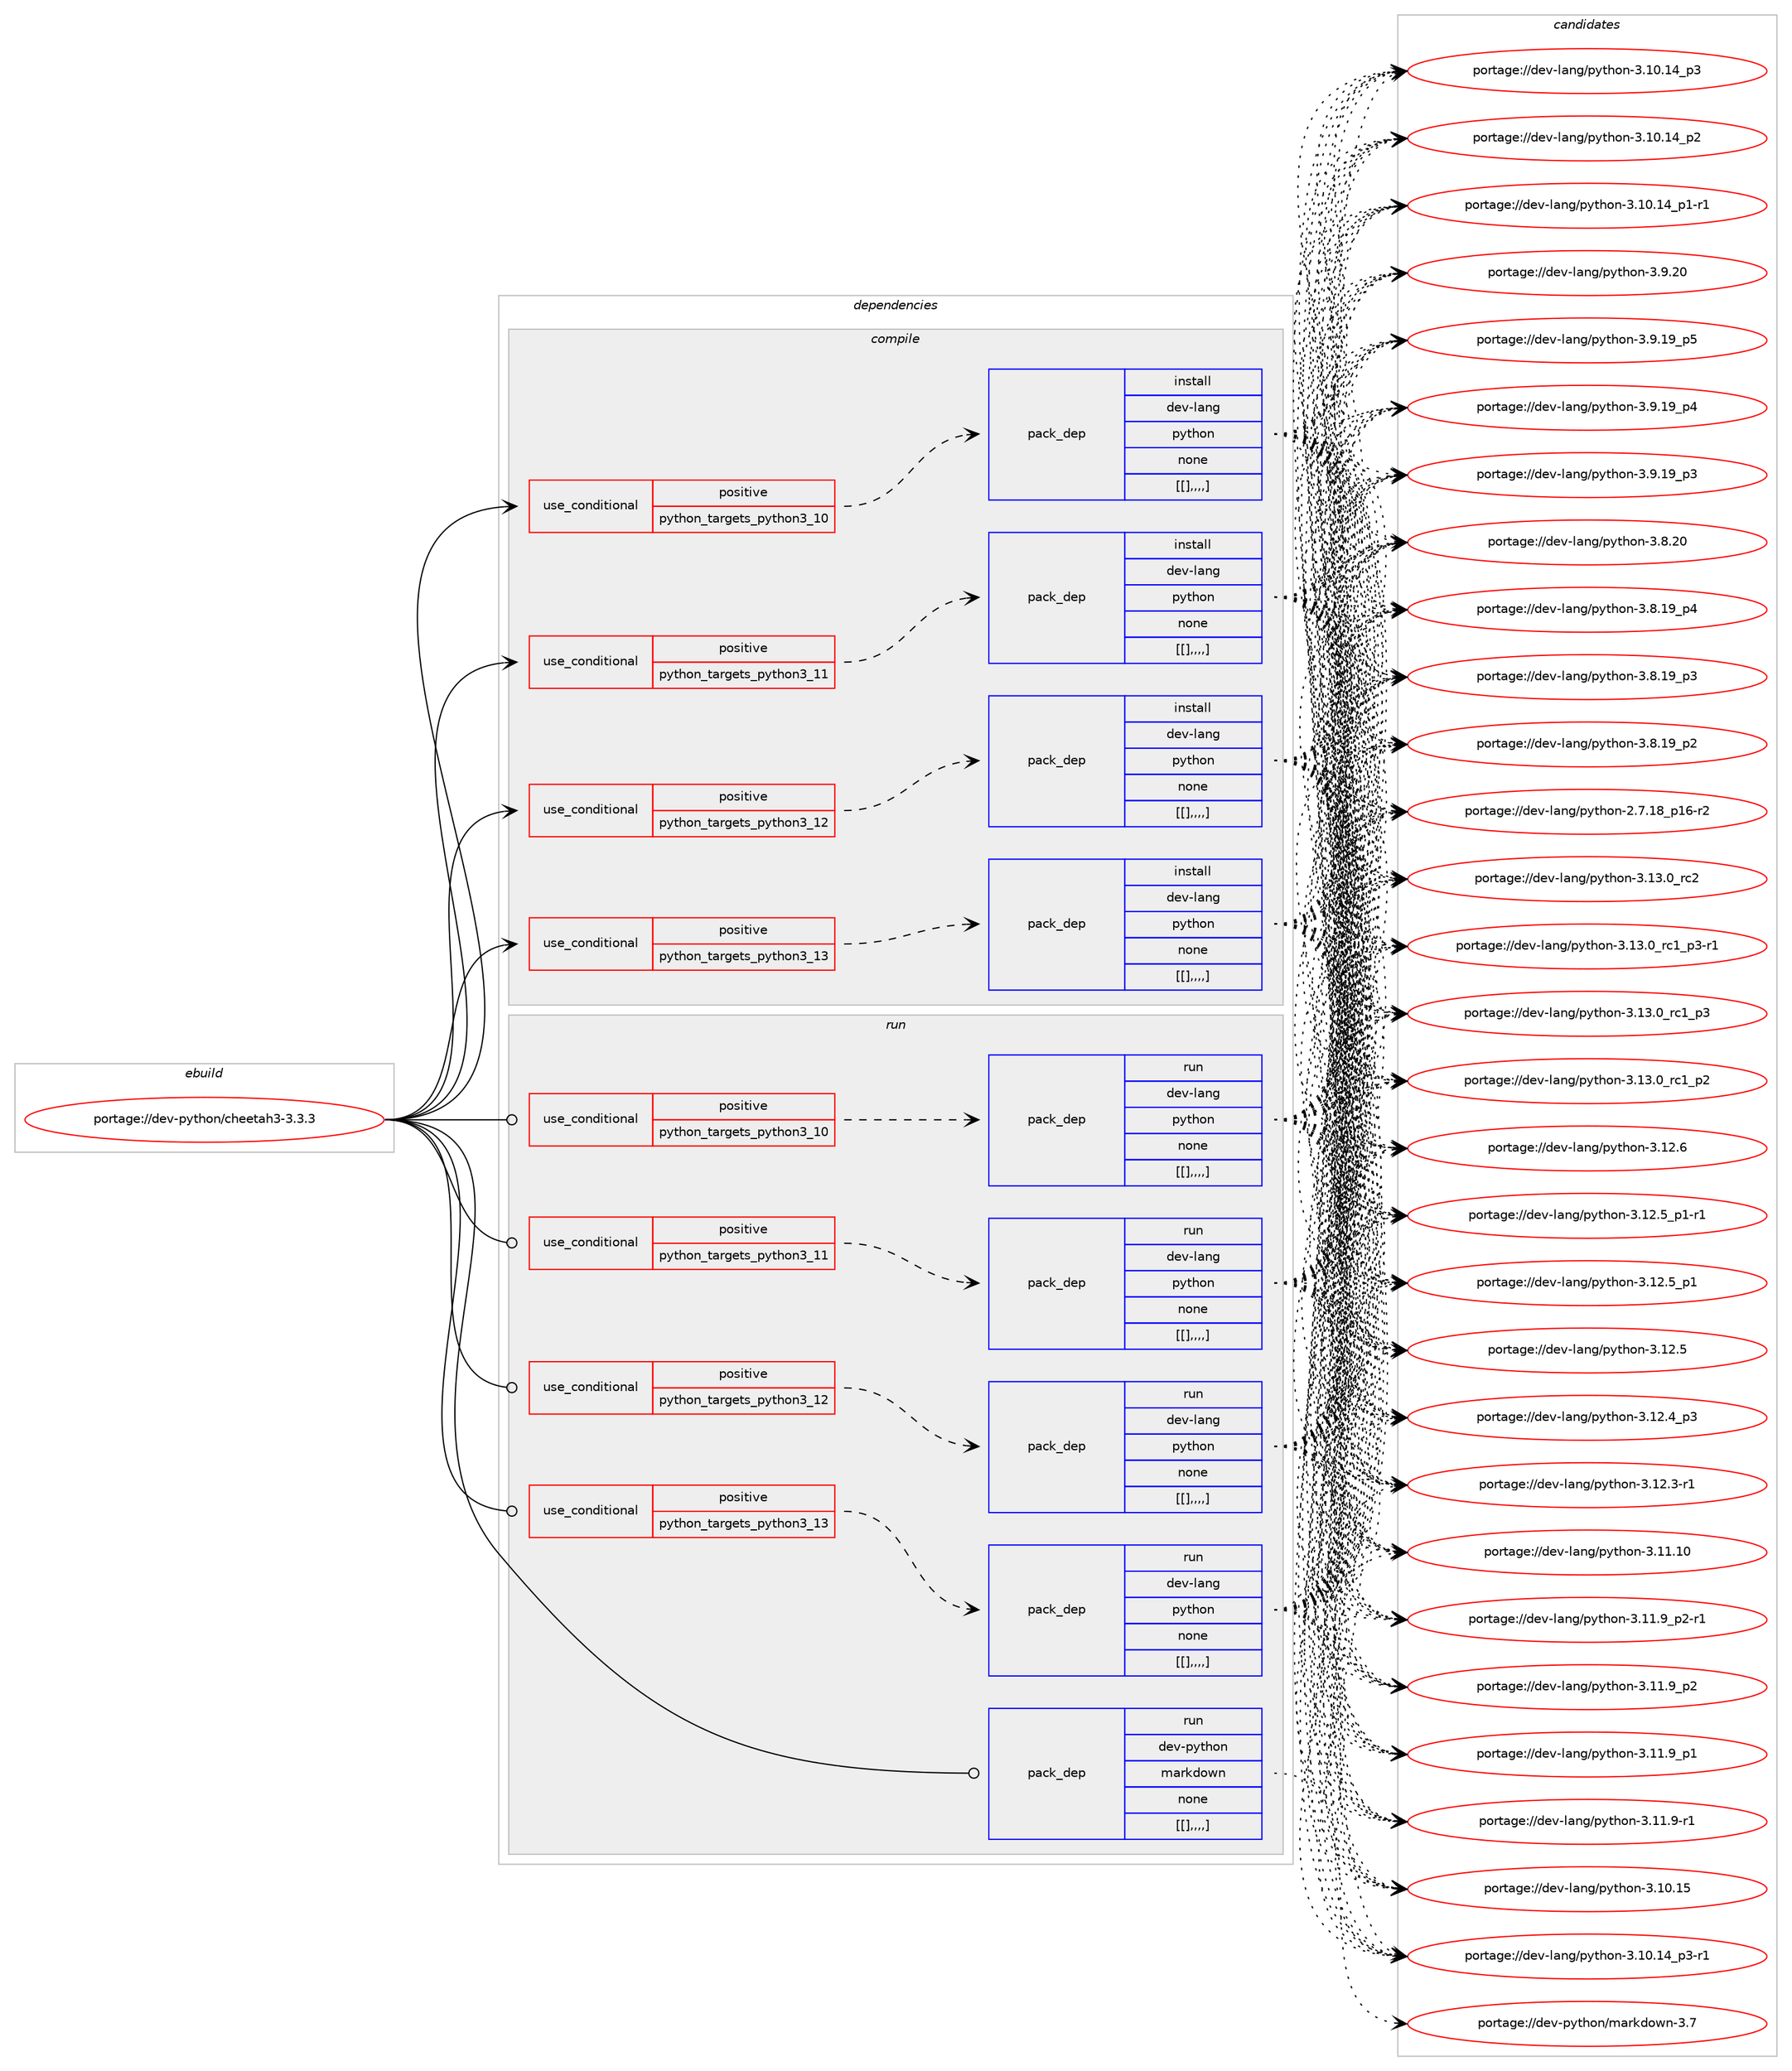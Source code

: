 digraph prolog {

# *************
# Graph options
# *************

newrank=true;
concentrate=true;
compound=true;
graph [rankdir=LR,fontname=Helvetica,fontsize=10,ranksep=1.5];#, ranksep=2.5, nodesep=0.2];
edge  [arrowhead=vee];
node  [fontname=Helvetica,fontsize=10];

# **********
# The ebuild
# **********

subgraph cluster_leftcol {
color=gray;
label=<<i>ebuild</i>>;
id [label="portage://dev-python/cheetah3-3.3.3", color=red, width=4, href="../dev-python/cheetah3-3.3.3.svg"];
}

# ****************
# The dependencies
# ****************

subgraph cluster_midcol {
color=gray;
label=<<i>dependencies</i>>;
subgraph cluster_compile {
fillcolor="#eeeeee";
style=filled;
label=<<i>compile</i>>;
subgraph cond32193 {
dependency144502 [label=<<TABLE BORDER="0" CELLBORDER="1" CELLSPACING="0" CELLPADDING="4"><TR><TD ROWSPAN="3" CELLPADDING="10">use_conditional</TD></TR><TR><TD>positive</TD></TR><TR><TD>python_targets_python3_10</TD></TR></TABLE>>, shape=none, color=red];
subgraph pack111093 {
dependency144503 [label=<<TABLE BORDER="0" CELLBORDER="1" CELLSPACING="0" CELLPADDING="4" WIDTH="220"><TR><TD ROWSPAN="6" CELLPADDING="30">pack_dep</TD></TR><TR><TD WIDTH="110">install</TD></TR><TR><TD>dev-lang</TD></TR><TR><TD>python</TD></TR><TR><TD>none</TD></TR><TR><TD>[[],,,,]</TD></TR></TABLE>>, shape=none, color=blue];
}
dependency144502:e -> dependency144503:w [weight=20,style="dashed",arrowhead="vee"];
}
id:e -> dependency144502:w [weight=20,style="solid",arrowhead="vee"];
subgraph cond32194 {
dependency144504 [label=<<TABLE BORDER="0" CELLBORDER="1" CELLSPACING="0" CELLPADDING="4"><TR><TD ROWSPAN="3" CELLPADDING="10">use_conditional</TD></TR><TR><TD>positive</TD></TR><TR><TD>python_targets_python3_11</TD></TR></TABLE>>, shape=none, color=red];
subgraph pack111094 {
dependency144505 [label=<<TABLE BORDER="0" CELLBORDER="1" CELLSPACING="0" CELLPADDING="4" WIDTH="220"><TR><TD ROWSPAN="6" CELLPADDING="30">pack_dep</TD></TR><TR><TD WIDTH="110">install</TD></TR><TR><TD>dev-lang</TD></TR><TR><TD>python</TD></TR><TR><TD>none</TD></TR><TR><TD>[[],,,,]</TD></TR></TABLE>>, shape=none, color=blue];
}
dependency144504:e -> dependency144505:w [weight=20,style="dashed",arrowhead="vee"];
}
id:e -> dependency144504:w [weight=20,style="solid",arrowhead="vee"];
subgraph cond32195 {
dependency144506 [label=<<TABLE BORDER="0" CELLBORDER="1" CELLSPACING="0" CELLPADDING="4"><TR><TD ROWSPAN="3" CELLPADDING="10">use_conditional</TD></TR><TR><TD>positive</TD></TR><TR><TD>python_targets_python3_12</TD></TR></TABLE>>, shape=none, color=red];
subgraph pack111095 {
dependency144507 [label=<<TABLE BORDER="0" CELLBORDER="1" CELLSPACING="0" CELLPADDING="4" WIDTH="220"><TR><TD ROWSPAN="6" CELLPADDING="30">pack_dep</TD></TR><TR><TD WIDTH="110">install</TD></TR><TR><TD>dev-lang</TD></TR><TR><TD>python</TD></TR><TR><TD>none</TD></TR><TR><TD>[[],,,,]</TD></TR></TABLE>>, shape=none, color=blue];
}
dependency144506:e -> dependency144507:w [weight=20,style="dashed",arrowhead="vee"];
}
id:e -> dependency144506:w [weight=20,style="solid",arrowhead="vee"];
subgraph cond32196 {
dependency144508 [label=<<TABLE BORDER="0" CELLBORDER="1" CELLSPACING="0" CELLPADDING="4"><TR><TD ROWSPAN="3" CELLPADDING="10">use_conditional</TD></TR><TR><TD>positive</TD></TR><TR><TD>python_targets_python3_13</TD></TR></TABLE>>, shape=none, color=red];
subgraph pack111096 {
dependency144509 [label=<<TABLE BORDER="0" CELLBORDER="1" CELLSPACING="0" CELLPADDING="4" WIDTH="220"><TR><TD ROWSPAN="6" CELLPADDING="30">pack_dep</TD></TR><TR><TD WIDTH="110">install</TD></TR><TR><TD>dev-lang</TD></TR><TR><TD>python</TD></TR><TR><TD>none</TD></TR><TR><TD>[[],,,,]</TD></TR></TABLE>>, shape=none, color=blue];
}
dependency144508:e -> dependency144509:w [weight=20,style="dashed",arrowhead="vee"];
}
id:e -> dependency144508:w [weight=20,style="solid",arrowhead="vee"];
}
subgraph cluster_compileandrun {
fillcolor="#eeeeee";
style=filled;
label=<<i>compile and run</i>>;
}
subgraph cluster_run {
fillcolor="#eeeeee";
style=filled;
label=<<i>run</i>>;
subgraph cond32197 {
dependency144510 [label=<<TABLE BORDER="0" CELLBORDER="1" CELLSPACING="0" CELLPADDING="4"><TR><TD ROWSPAN="3" CELLPADDING="10">use_conditional</TD></TR><TR><TD>positive</TD></TR><TR><TD>python_targets_python3_10</TD></TR></TABLE>>, shape=none, color=red];
subgraph pack111097 {
dependency144511 [label=<<TABLE BORDER="0" CELLBORDER="1" CELLSPACING="0" CELLPADDING="4" WIDTH="220"><TR><TD ROWSPAN="6" CELLPADDING="30">pack_dep</TD></TR><TR><TD WIDTH="110">run</TD></TR><TR><TD>dev-lang</TD></TR><TR><TD>python</TD></TR><TR><TD>none</TD></TR><TR><TD>[[],,,,]</TD></TR></TABLE>>, shape=none, color=blue];
}
dependency144510:e -> dependency144511:w [weight=20,style="dashed",arrowhead="vee"];
}
id:e -> dependency144510:w [weight=20,style="solid",arrowhead="odot"];
subgraph cond32198 {
dependency144512 [label=<<TABLE BORDER="0" CELLBORDER="1" CELLSPACING="0" CELLPADDING="4"><TR><TD ROWSPAN="3" CELLPADDING="10">use_conditional</TD></TR><TR><TD>positive</TD></TR><TR><TD>python_targets_python3_11</TD></TR></TABLE>>, shape=none, color=red];
subgraph pack111098 {
dependency144513 [label=<<TABLE BORDER="0" CELLBORDER="1" CELLSPACING="0" CELLPADDING="4" WIDTH="220"><TR><TD ROWSPAN="6" CELLPADDING="30">pack_dep</TD></TR><TR><TD WIDTH="110">run</TD></TR><TR><TD>dev-lang</TD></TR><TR><TD>python</TD></TR><TR><TD>none</TD></TR><TR><TD>[[],,,,]</TD></TR></TABLE>>, shape=none, color=blue];
}
dependency144512:e -> dependency144513:w [weight=20,style="dashed",arrowhead="vee"];
}
id:e -> dependency144512:w [weight=20,style="solid",arrowhead="odot"];
subgraph cond32199 {
dependency144514 [label=<<TABLE BORDER="0" CELLBORDER="1" CELLSPACING="0" CELLPADDING="4"><TR><TD ROWSPAN="3" CELLPADDING="10">use_conditional</TD></TR><TR><TD>positive</TD></TR><TR><TD>python_targets_python3_12</TD></TR></TABLE>>, shape=none, color=red];
subgraph pack111099 {
dependency144515 [label=<<TABLE BORDER="0" CELLBORDER="1" CELLSPACING="0" CELLPADDING="4" WIDTH="220"><TR><TD ROWSPAN="6" CELLPADDING="30">pack_dep</TD></TR><TR><TD WIDTH="110">run</TD></TR><TR><TD>dev-lang</TD></TR><TR><TD>python</TD></TR><TR><TD>none</TD></TR><TR><TD>[[],,,,]</TD></TR></TABLE>>, shape=none, color=blue];
}
dependency144514:e -> dependency144515:w [weight=20,style="dashed",arrowhead="vee"];
}
id:e -> dependency144514:w [weight=20,style="solid",arrowhead="odot"];
subgraph cond32200 {
dependency144516 [label=<<TABLE BORDER="0" CELLBORDER="1" CELLSPACING="0" CELLPADDING="4"><TR><TD ROWSPAN="3" CELLPADDING="10">use_conditional</TD></TR><TR><TD>positive</TD></TR><TR><TD>python_targets_python3_13</TD></TR></TABLE>>, shape=none, color=red];
subgraph pack111100 {
dependency144517 [label=<<TABLE BORDER="0" CELLBORDER="1" CELLSPACING="0" CELLPADDING="4" WIDTH="220"><TR><TD ROWSPAN="6" CELLPADDING="30">pack_dep</TD></TR><TR><TD WIDTH="110">run</TD></TR><TR><TD>dev-lang</TD></TR><TR><TD>python</TD></TR><TR><TD>none</TD></TR><TR><TD>[[],,,,]</TD></TR></TABLE>>, shape=none, color=blue];
}
dependency144516:e -> dependency144517:w [weight=20,style="dashed",arrowhead="vee"];
}
id:e -> dependency144516:w [weight=20,style="solid",arrowhead="odot"];
subgraph pack111101 {
dependency144518 [label=<<TABLE BORDER="0" CELLBORDER="1" CELLSPACING="0" CELLPADDING="4" WIDTH="220"><TR><TD ROWSPAN="6" CELLPADDING="30">pack_dep</TD></TR><TR><TD WIDTH="110">run</TD></TR><TR><TD>dev-python</TD></TR><TR><TD>markdown</TD></TR><TR><TD>none</TD></TR><TR><TD>[[],,,,]</TD></TR></TABLE>>, shape=none, color=blue];
}
id:e -> dependency144518:w [weight=20,style="solid",arrowhead="odot"];
}
}

# **************
# The candidates
# **************

subgraph cluster_choices {
rank=same;
color=gray;
label=<<i>candidates</i>>;

subgraph choice111093 {
color=black;
nodesep=1;
choice10010111845108971101034711212111610411111045514649514648951149950 [label="portage://dev-lang/python-3.13.0_rc2", color=red, width=4,href="../dev-lang/python-3.13.0_rc2.svg"];
choice1001011184510897110103471121211161041111104551464951464895114994995112514511449 [label="portage://dev-lang/python-3.13.0_rc1_p3-r1", color=red, width=4,href="../dev-lang/python-3.13.0_rc1_p3-r1.svg"];
choice100101118451089711010347112121116104111110455146495146489511499499511251 [label="portage://dev-lang/python-3.13.0_rc1_p3", color=red, width=4,href="../dev-lang/python-3.13.0_rc1_p3.svg"];
choice100101118451089711010347112121116104111110455146495146489511499499511250 [label="portage://dev-lang/python-3.13.0_rc1_p2", color=red, width=4,href="../dev-lang/python-3.13.0_rc1_p2.svg"];
choice10010111845108971101034711212111610411111045514649504654 [label="portage://dev-lang/python-3.12.6", color=red, width=4,href="../dev-lang/python-3.12.6.svg"];
choice1001011184510897110103471121211161041111104551464950465395112494511449 [label="portage://dev-lang/python-3.12.5_p1-r1", color=red, width=4,href="../dev-lang/python-3.12.5_p1-r1.svg"];
choice100101118451089711010347112121116104111110455146495046539511249 [label="portage://dev-lang/python-3.12.5_p1", color=red, width=4,href="../dev-lang/python-3.12.5_p1.svg"];
choice10010111845108971101034711212111610411111045514649504653 [label="portage://dev-lang/python-3.12.5", color=red, width=4,href="../dev-lang/python-3.12.5.svg"];
choice100101118451089711010347112121116104111110455146495046529511251 [label="portage://dev-lang/python-3.12.4_p3", color=red, width=4,href="../dev-lang/python-3.12.4_p3.svg"];
choice100101118451089711010347112121116104111110455146495046514511449 [label="portage://dev-lang/python-3.12.3-r1", color=red, width=4,href="../dev-lang/python-3.12.3-r1.svg"];
choice1001011184510897110103471121211161041111104551464949464948 [label="portage://dev-lang/python-3.11.10", color=red, width=4,href="../dev-lang/python-3.11.10.svg"];
choice1001011184510897110103471121211161041111104551464949465795112504511449 [label="portage://dev-lang/python-3.11.9_p2-r1", color=red, width=4,href="../dev-lang/python-3.11.9_p2-r1.svg"];
choice100101118451089711010347112121116104111110455146494946579511250 [label="portage://dev-lang/python-3.11.9_p2", color=red, width=4,href="../dev-lang/python-3.11.9_p2.svg"];
choice100101118451089711010347112121116104111110455146494946579511249 [label="portage://dev-lang/python-3.11.9_p1", color=red, width=4,href="../dev-lang/python-3.11.9_p1.svg"];
choice100101118451089711010347112121116104111110455146494946574511449 [label="portage://dev-lang/python-3.11.9-r1", color=red, width=4,href="../dev-lang/python-3.11.9-r1.svg"];
choice1001011184510897110103471121211161041111104551464948464953 [label="portage://dev-lang/python-3.10.15", color=red, width=4,href="../dev-lang/python-3.10.15.svg"];
choice100101118451089711010347112121116104111110455146494846495295112514511449 [label="portage://dev-lang/python-3.10.14_p3-r1", color=red, width=4,href="../dev-lang/python-3.10.14_p3-r1.svg"];
choice10010111845108971101034711212111610411111045514649484649529511251 [label="portage://dev-lang/python-3.10.14_p3", color=red, width=4,href="../dev-lang/python-3.10.14_p3.svg"];
choice10010111845108971101034711212111610411111045514649484649529511250 [label="portage://dev-lang/python-3.10.14_p2", color=red, width=4,href="../dev-lang/python-3.10.14_p2.svg"];
choice100101118451089711010347112121116104111110455146494846495295112494511449 [label="portage://dev-lang/python-3.10.14_p1-r1", color=red, width=4,href="../dev-lang/python-3.10.14_p1-r1.svg"];
choice10010111845108971101034711212111610411111045514657465048 [label="portage://dev-lang/python-3.9.20", color=red, width=4,href="../dev-lang/python-3.9.20.svg"];
choice100101118451089711010347112121116104111110455146574649579511253 [label="portage://dev-lang/python-3.9.19_p5", color=red, width=4,href="../dev-lang/python-3.9.19_p5.svg"];
choice100101118451089711010347112121116104111110455146574649579511252 [label="portage://dev-lang/python-3.9.19_p4", color=red, width=4,href="../dev-lang/python-3.9.19_p4.svg"];
choice100101118451089711010347112121116104111110455146574649579511251 [label="portage://dev-lang/python-3.9.19_p3", color=red, width=4,href="../dev-lang/python-3.9.19_p3.svg"];
choice10010111845108971101034711212111610411111045514656465048 [label="portage://dev-lang/python-3.8.20", color=red, width=4,href="../dev-lang/python-3.8.20.svg"];
choice100101118451089711010347112121116104111110455146564649579511252 [label="portage://dev-lang/python-3.8.19_p4", color=red, width=4,href="../dev-lang/python-3.8.19_p4.svg"];
choice100101118451089711010347112121116104111110455146564649579511251 [label="portage://dev-lang/python-3.8.19_p3", color=red, width=4,href="../dev-lang/python-3.8.19_p3.svg"];
choice100101118451089711010347112121116104111110455146564649579511250 [label="portage://dev-lang/python-3.8.19_p2", color=red, width=4,href="../dev-lang/python-3.8.19_p2.svg"];
choice100101118451089711010347112121116104111110455046554649569511249544511450 [label="portage://dev-lang/python-2.7.18_p16-r2", color=red, width=4,href="../dev-lang/python-2.7.18_p16-r2.svg"];
dependency144503:e -> choice10010111845108971101034711212111610411111045514649514648951149950:w [style=dotted,weight="100"];
dependency144503:e -> choice1001011184510897110103471121211161041111104551464951464895114994995112514511449:w [style=dotted,weight="100"];
dependency144503:e -> choice100101118451089711010347112121116104111110455146495146489511499499511251:w [style=dotted,weight="100"];
dependency144503:e -> choice100101118451089711010347112121116104111110455146495146489511499499511250:w [style=dotted,weight="100"];
dependency144503:e -> choice10010111845108971101034711212111610411111045514649504654:w [style=dotted,weight="100"];
dependency144503:e -> choice1001011184510897110103471121211161041111104551464950465395112494511449:w [style=dotted,weight="100"];
dependency144503:e -> choice100101118451089711010347112121116104111110455146495046539511249:w [style=dotted,weight="100"];
dependency144503:e -> choice10010111845108971101034711212111610411111045514649504653:w [style=dotted,weight="100"];
dependency144503:e -> choice100101118451089711010347112121116104111110455146495046529511251:w [style=dotted,weight="100"];
dependency144503:e -> choice100101118451089711010347112121116104111110455146495046514511449:w [style=dotted,weight="100"];
dependency144503:e -> choice1001011184510897110103471121211161041111104551464949464948:w [style=dotted,weight="100"];
dependency144503:e -> choice1001011184510897110103471121211161041111104551464949465795112504511449:w [style=dotted,weight="100"];
dependency144503:e -> choice100101118451089711010347112121116104111110455146494946579511250:w [style=dotted,weight="100"];
dependency144503:e -> choice100101118451089711010347112121116104111110455146494946579511249:w [style=dotted,weight="100"];
dependency144503:e -> choice100101118451089711010347112121116104111110455146494946574511449:w [style=dotted,weight="100"];
dependency144503:e -> choice1001011184510897110103471121211161041111104551464948464953:w [style=dotted,weight="100"];
dependency144503:e -> choice100101118451089711010347112121116104111110455146494846495295112514511449:w [style=dotted,weight="100"];
dependency144503:e -> choice10010111845108971101034711212111610411111045514649484649529511251:w [style=dotted,weight="100"];
dependency144503:e -> choice10010111845108971101034711212111610411111045514649484649529511250:w [style=dotted,weight="100"];
dependency144503:e -> choice100101118451089711010347112121116104111110455146494846495295112494511449:w [style=dotted,weight="100"];
dependency144503:e -> choice10010111845108971101034711212111610411111045514657465048:w [style=dotted,weight="100"];
dependency144503:e -> choice100101118451089711010347112121116104111110455146574649579511253:w [style=dotted,weight="100"];
dependency144503:e -> choice100101118451089711010347112121116104111110455146574649579511252:w [style=dotted,weight="100"];
dependency144503:e -> choice100101118451089711010347112121116104111110455146574649579511251:w [style=dotted,weight="100"];
dependency144503:e -> choice10010111845108971101034711212111610411111045514656465048:w [style=dotted,weight="100"];
dependency144503:e -> choice100101118451089711010347112121116104111110455146564649579511252:w [style=dotted,weight="100"];
dependency144503:e -> choice100101118451089711010347112121116104111110455146564649579511251:w [style=dotted,weight="100"];
dependency144503:e -> choice100101118451089711010347112121116104111110455146564649579511250:w [style=dotted,weight="100"];
dependency144503:e -> choice100101118451089711010347112121116104111110455046554649569511249544511450:w [style=dotted,weight="100"];
}
subgraph choice111094 {
color=black;
nodesep=1;
choice10010111845108971101034711212111610411111045514649514648951149950 [label="portage://dev-lang/python-3.13.0_rc2", color=red, width=4,href="../dev-lang/python-3.13.0_rc2.svg"];
choice1001011184510897110103471121211161041111104551464951464895114994995112514511449 [label="portage://dev-lang/python-3.13.0_rc1_p3-r1", color=red, width=4,href="../dev-lang/python-3.13.0_rc1_p3-r1.svg"];
choice100101118451089711010347112121116104111110455146495146489511499499511251 [label="portage://dev-lang/python-3.13.0_rc1_p3", color=red, width=4,href="../dev-lang/python-3.13.0_rc1_p3.svg"];
choice100101118451089711010347112121116104111110455146495146489511499499511250 [label="portage://dev-lang/python-3.13.0_rc1_p2", color=red, width=4,href="../dev-lang/python-3.13.0_rc1_p2.svg"];
choice10010111845108971101034711212111610411111045514649504654 [label="portage://dev-lang/python-3.12.6", color=red, width=4,href="../dev-lang/python-3.12.6.svg"];
choice1001011184510897110103471121211161041111104551464950465395112494511449 [label="portage://dev-lang/python-3.12.5_p1-r1", color=red, width=4,href="../dev-lang/python-3.12.5_p1-r1.svg"];
choice100101118451089711010347112121116104111110455146495046539511249 [label="portage://dev-lang/python-3.12.5_p1", color=red, width=4,href="../dev-lang/python-3.12.5_p1.svg"];
choice10010111845108971101034711212111610411111045514649504653 [label="portage://dev-lang/python-3.12.5", color=red, width=4,href="../dev-lang/python-3.12.5.svg"];
choice100101118451089711010347112121116104111110455146495046529511251 [label="portage://dev-lang/python-3.12.4_p3", color=red, width=4,href="../dev-lang/python-3.12.4_p3.svg"];
choice100101118451089711010347112121116104111110455146495046514511449 [label="portage://dev-lang/python-3.12.3-r1", color=red, width=4,href="../dev-lang/python-3.12.3-r1.svg"];
choice1001011184510897110103471121211161041111104551464949464948 [label="portage://dev-lang/python-3.11.10", color=red, width=4,href="../dev-lang/python-3.11.10.svg"];
choice1001011184510897110103471121211161041111104551464949465795112504511449 [label="portage://dev-lang/python-3.11.9_p2-r1", color=red, width=4,href="../dev-lang/python-3.11.9_p2-r1.svg"];
choice100101118451089711010347112121116104111110455146494946579511250 [label="portage://dev-lang/python-3.11.9_p2", color=red, width=4,href="../dev-lang/python-3.11.9_p2.svg"];
choice100101118451089711010347112121116104111110455146494946579511249 [label="portage://dev-lang/python-3.11.9_p1", color=red, width=4,href="../dev-lang/python-3.11.9_p1.svg"];
choice100101118451089711010347112121116104111110455146494946574511449 [label="portage://dev-lang/python-3.11.9-r1", color=red, width=4,href="../dev-lang/python-3.11.9-r1.svg"];
choice1001011184510897110103471121211161041111104551464948464953 [label="portage://dev-lang/python-3.10.15", color=red, width=4,href="../dev-lang/python-3.10.15.svg"];
choice100101118451089711010347112121116104111110455146494846495295112514511449 [label="portage://dev-lang/python-3.10.14_p3-r1", color=red, width=4,href="../dev-lang/python-3.10.14_p3-r1.svg"];
choice10010111845108971101034711212111610411111045514649484649529511251 [label="portage://dev-lang/python-3.10.14_p3", color=red, width=4,href="../dev-lang/python-3.10.14_p3.svg"];
choice10010111845108971101034711212111610411111045514649484649529511250 [label="portage://dev-lang/python-3.10.14_p2", color=red, width=4,href="../dev-lang/python-3.10.14_p2.svg"];
choice100101118451089711010347112121116104111110455146494846495295112494511449 [label="portage://dev-lang/python-3.10.14_p1-r1", color=red, width=4,href="../dev-lang/python-3.10.14_p1-r1.svg"];
choice10010111845108971101034711212111610411111045514657465048 [label="portage://dev-lang/python-3.9.20", color=red, width=4,href="../dev-lang/python-3.9.20.svg"];
choice100101118451089711010347112121116104111110455146574649579511253 [label="portage://dev-lang/python-3.9.19_p5", color=red, width=4,href="../dev-lang/python-3.9.19_p5.svg"];
choice100101118451089711010347112121116104111110455146574649579511252 [label="portage://dev-lang/python-3.9.19_p4", color=red, width=4,href="../dev-lang/python-3.9.19_p4.svg"];
choice100101118451089711010347112121116104111110455146574649579511251 [label="portage://dev-lang/python-3.9.19_p3", color=red, width=4,href="../dev-lang/python-3.9.19_p3.svg"];
choice10010111845108971101034711212111610411111045514656465048 [label="portage://dev-lang/python-3.8.20", color=red, width=4,href="../dev-lang/python-3.8.20.svg"];
choice100101118451089711010347112121116104111110455146564649579511252 [label="portage://dev-lang/python-3.8.19_p4", color=red, width=4,href="../dev-lang/python-3.8.19_p4.svg"];
choice100101118451089711010347112121116104111110455146564649579511251 [label="portage://dev-lang/python-3.8.19_p3", color=red, width=4,href="../dev-lang/python-3.8.19_p3.svg"];
choice100101118451089711010347112121116104111110455146564649579511250 [label="portage://dev-lang/python-3.8.19_p2", color=red, width=4,href="../dev-lang/python-3.8.19_p2.svg"];
choice100101118451089711010347112121116104111110455046554649569511249544511450 [label="portage://dev-lang/python-2.7.18_p16-r2", color=red, width=4,href="../dev-lang/python-2.7.18_p16-r2.svg"];
dependency144505:e -> choice10010111845108971101034711212111610411111045514649514648951149950:w [style=dotted,weight="100"];
dependency144505:e -> choice1001011184510897110103471121211161041111104551464951464895114994995112514511449:w [style=dotted,weight="100"];
dependency144505:e -> choice100101118451089711010347112121116104111110455146495146489511499499511251:w [style=dotted,weight="100"];
dependency144505:e -> choice100101118451089711010347112121116104111110455146495146489511499499511250:w [style=dotted,weight="100"];
dependency144505:e -> choice10010111845108971101034711212111610411111045514649504654:w [style=dotted,weight="100"];
dependency144505:e -> choice1001011184510897110103471121211161041111104551464950465395112494511449:w [style=dotted,weight="100"];
dependency144505:e -> choice100101118451089711010347112121116104111110455146495046539511249:w [style=dotted,weight="100"];
dependency144505:e -> choice10010111845108971101034711212111610411111045514649504653:w [style=dotted,weight="100"];
dependency144505:e -> choice100101118451089711010347112121116104111110455146495046529511251:w [style=dotted,weight="100"];
dependency144505:e -> choice100101118451089711010347112121116104111110455146495046514511449:w [style=dotted,weight="100"];
dependency144505:e -> choice1001011184510897110103471121211161041111104551464949464948:w [style=dotted,weight="100"];
dependency144505:e -> choice1001011184510897110103471121211161041111104551464949465795112504511449:w [style=dotted,weight="100"];
dependency144505:e -> choice100101118451089711010347112121116104111110455146494946579511250:w [style=dotted,weight="100"];
dependency144505:e -> choice100101118451089711010347112121116104111110455146494946579511249:w [style=dotted,weight="100"];
dependency144505:e -> choice100101118451089711010347112121116104111110455146494946574511449:w [style=dotted,weight="100"];
dependency144505:e -> choice1001011184510897110103471121211161041111104551464948464953:w [style=dotted,weight="100"];
dependency144505:e -> choice100101118451089711010347112121116104111110455146494846495295112514511449:w [style=dotted,weight="100"];
dependency144505:e -> choice10010111845108971101034711212111610411111045514649484649529511251:w [style=dotted,weight="100"];
dependency144505:e -> choice10010111845108971101034711212111610411111045514649484649529511250:w [style=dotted,weight="100"];
dependency144505:e -> choice100101118451089711010347112121116104111110455146494846495295112494511449:w [style=dotted,weight="100"];
dependency144505:e -> choice10010111845108971101034711212111610411111045514657465048:w [style=dotted,weight="100"];
dependency144505:e -> choice100101118451089711010347112121116104111110455146574649579511253:w [style=dotted,weight="100"];
dependency144505:e -> choice100101118451089711010347112121116104111110455146574649579511252:w [style=dotted,weight="100"];
dependency144505:e -> choice100101118451089711010347112121116104111110455146574649579511251:w [style=dotted,weight="100"];
dependency144505:e -> choice10010111845108971101034711212111610411111045514656465048:w [style=dotted,weight="100"];
dependency144505:e -> choice100101118451089711010347112121116104111110455146564649579511252:w [style=dotted,weight="100"];
dependency144505:e -> choice100101118451089711010347112121116104111110455146564649579511251:w [style=dotted,weight="100"];
dependency144505:e -> choice100101118451089711010347112121116104111110455146564649579511250:w [style=dotted,weight="100"];
dependency144505:e -> choice100101118451089711010347112121116104111110455046554649569511249544511450:w [style=dotted,weight="100"];
}
subgraph choice111095 {
color=black;
nodesep=1;
choice10010111845108971101034711212111610411111045514649514648951149950 [label="portage://dev-lang/python-3.13.0_rc2", color=red, width=4,href="../dev-lang/python-3.13.0_rc2.svg"];
choice1001011184510897110103471121211161041111104551464951464895114994995112514511449 [label="portage://dev-lang/python-3.13.0_rc1_p3-r1", color=red, width=4,href="../dev-lang/python-3.13.0_rc1_p3-r1.svg"];
choice100101118451089711010347112121116104111110455146495146489511499499511251 [label="portage://dev-lang/python-3.13.0_rc1_p3", color=red, width=4,href="../dev-lang/python-3.13.0_rc1_p3.svg"];
choice100101118451089711010347112121116104111110455146495146489511499499511250 [label="portage://dev-lang/python-3.13.0_rc1_p2", color=red, width=4,href="../dev-lang/python-3.13.0_rc1_p2.svg"];
choice10010111845108971101034711212111610411111045514649504654 [label="portage://dev-lang/python-3.12.6", color=red, width=4,href="../dev-lang/python-3.12.6.svg"];
choice1001011184510897110103471121211161041111104551464950465395112494511449 [label="portage://dev-lang/python-3.12.5_p1-r1", color=red, width=4,href="../dev-lang/python-3.12.5_p1-r1.svg"];
choice100101118451089711010347112121116104111110455146495046539511249 [label="portage://dev-lang/python-3.12.5_p1", color=red, width=4,href="../dev-lang/python-3.12.5_p1.svg"];
choice10010111845108971101034711212111610411111045514649504653 [label="portage://dev-lang/python-3.12.5", color=red, width=4,href="../dev-lang/python-3.12.5.svg"];
choice100101118451089711010347112121116104111110455146495046529511251 [label="portage://dev-lang/python-3.12.4_p3", color=red, width=4,href="../dev-lang/python-3.12.4_p3.svg"];
choice100101118451089711010347112121116104111110455146495046514511449 [label="portage://dev-lang/python-3.12.3-r1", color=red, width=4,href="../dev-lang/python-3.12.3-r1.svg"];
choice1001011184510897110103471121211161041111104551464949464948 [label="portage://dev-lang/python-3.11.10", color=red, width=4,href="../dev-lang/python-3.11.10.svg"];
choice1001011184510897110103471121211161041111104551464949465795112504511449 [label="portage://dev-lang/python-3.11.9_p2-r1", color=red, width=4,href="../dev-lang/python-3.11.9_p2-r1.svg"];
choice100101118451089711010347112121116104111110455146494946579511250 [label="portage://dev-lang/python-3.11.9_p2", color=red, width=4,href="../dev-lang/python-3.11.9_p2.svg"];
choice100101118451089711010347112121116104111110455146494946579511249 [label="portage://dev-lang/python-3.11.9_p1", color=red, width=4,href="../dev-lang/python-3.11.9_p1.svg"];
choice100101118451089711010347112121116104111110455146494946574511449 [label="portage://dev-lang/python-3.11.9-r1", color=red, width=4,href="../dev-lang/python-3.11.9-r1.svg"];
choice1001011184510897110103471121211161041111104551464948464953 [label="portage://dev-lang/python-3.10.15", color=red, width=4,href="../dev-lang/python-3.10.15.svg"];
choice100101118451089711010347112121116104111110455146494846495295112514511449 [label="portage://dev-lang/python-3.10.14_p3-r1", color=red, width=4,href="../dev-lang/python-3.10.14_p3-r1.svg"];
choice10010111845108971101034711212111610411111045514649484649529511251 [label="portage://dev-lang/python-3.10.14_p3", color=red, width=4,href="../dev-lang/python-3.10.14_p3.svg"];
choice10010111845108971101034711212111610411111045514649484649529511250 [label="portage://dev-lang/python-3.10.14_p2", color=red, width=4,href="../dev-lang/python-3.10.14_p2.svg"];
choice100101118451089711010347112121116104111110455146494846495295112494511449 [label="portage://dev-lang/python-3.10.14_p1-r1", color=red, width=4,href="../dev-lang/python-3.10.14_p1-r1.svg"];
choice10010111845108971101034711212111610411111045514657465048 [label="portage://dev-lang/python-3.9.20", color=red, width=4,href="../dev-lang/python-3.9.20.svg"];
choice100101118451089711010347112121116104111110455146574649579511253 [label="portage://dev-lang/python-3.9.19_p5", color=red, width=4,href="../dev-lang/python-3.9.19_p5.svg"];
choice100101118451089711010347112121116104111110455146574649579511252 [label="portage://dev-lang/python-3.9.19_p4", color=red, width=4,href="../dev-lang/python-3.9.19_p4.svg"];
choice100101118451089711010347112121116104111110455146574649579511251 [label="portage://dev-lang/python-3.9.19_p3", color=red, width=4,href="../dev-lang/python-3.9.19_p3.svg"];
choice10010111845108971101034711212111610411111045514656465048 [label="portage://dev-lang/python-3.8.20", color=red, width=4,href="../dev-lang/python-3.8.20.svg"];
choice100101118451089711010347112121116104111110455146564649579511252 [label="portage://dev-lang/python-3.8.19_p4", color=red, width=4,href="../dev-lang/python-3.8.19_p4.svg"];
choice100101118451089711010347112121116104111110455146564649579511251 [label="portage://dev-lang/python-3.8.19_p3", color=red, width=4,href="../dev-lang/python-3.8.19_p3.svg"];
choice100101118451089711010347112121116104111110455146564649579511250 [label="portage://dev-lang/python-3.8.19_p2", color=red, width=4,href="../dev-lang/python-3.8.19_p2.svg"];
choice100101118451089711010347112121116104111110455046554649569511249544511450 [label="portage://dev-lang/python-2.7.18_p16-r2", color=red, width=4,href="../dev-lang/python-2.7.18_p16-r2.svg"];
dependency144507:e -> choice10010111845108971101034711212111610411111045514649514648951149950:w [style=dotted,weight="100"];
dependency144507:e -> choice1001011184510897110103471121211161041111104551464951464895114994995112514511449:w [style=dotted,weight="100"];
dependency144507:e -> choice100101118451089711010347112121116104111110455146495146489511499499511251:w [style=dotted,weight="100"];
dependency144507:e -> choice100101118451089711010347112121116104111110455146495146489511499499511250:w [style=dotted,weight="100"];
dependency144507:e -> choice10010111845108971101034711212111610411111045514649504654:w [style=dotted,weight="100"];
dependency144507:e -> choice1001011184510897110103471121211161041111104551464950465395112494511449:w [style=dotted,weight="100"];
dependency144507:e -> choice100101118451089711010347112121116104111110455146495046539511249:w [style=dotted,weight="100"];
dependency144507:e -> choice10010111845108971101034711212111610411111045514649504653:w [style=dotted,weight="100"];
dependency144507:e -> choice100101118451089711010347112121116104111110455146495046529511251:w [style=dotted,weight="100"];
dependency144507:e -> choice100101118451089711010347112121116104111110455146495046514511449:w [style=dotted,weight="100"];
dependency144507:e -> choice1001011184510897110103471121211161041111104551464949464948:w [style=dotted,weight="100"];
dependency144507:e -> choice1001011184510897110103471121211161041111104551464949465795112504511449:w [style=dotted,weight="100"];
dependency144507:e -> choice100101118451089711010347112121116104111110455146494946579511250:w [style=dotted,weight="100"];
dependency144507:e -> choice100101118451089711010347112121116104111110455146494946579511249:w [style=dotted,weight="100"];
dependency144507:e -> choice100101118451089711010347112121116104111110455146494946574511449:w [style=dotted,weight="100"];
dependency144507:e -> choice1001011184510897110103471121211161041111104551464948464953:w [style=dotted,weight="100"];
dependency144507:e -> choice100101118451089711010347112121116104111110455146494846495295112514511449:w [style=dotted,weight="100"];
dependency144507:e -> choice10010111845108971101034711212111610411111045514649484649529511251:w [style=dotted,weight="100"];
dependency144507:e -> choice10010111845108971101034711212111610411111045514649484649529511250:w [style=dotted,weight="100"];
dependency144507:e -> choice100101118451089711010347112121116104111110455146494846495295112494511449:w [style=dotted,weight="100"];
dependency144507:e -> choice10010111845108971101034711212111610411111045514657465048:w [style=dotted,weight="100"];
dependency144507:e -> choice100101118451089711010347112121116104111110455146574649579511253:w [style=dotted,weight="100"];
dependency144507:e -> choice100101118451089711010347112121116104111110455146574649579511252:w [style=dotted,weight="100"];
dependency144507:e -> choice100101118451089711010347112121116104111110455146574649579511251:w [style=dotted,weight="100"];
dependency144507:e -> choice10010111845108971101034711212111610411111045514656465048:w [style=dotted,weight="100"];
dependency144507:e -> choice100101118451089711010347112121116104111110455146564649579511252:w [style=dotted,weight="100"];
dependency144507:e -> choice100101118451089711010347112121116104111110455146564649579511251:w [style=dotted,weight="100"];
dependency144507:e -> choice100101118451089711010347112121116104111110455146564649579511250:w [style=dotted,weight="100"];
dependency144507:e -> choice100101118451089711010347112121116104111110455046554649569511249544511450:w [style=dotted,weight="100"];
}
subgraph choice111096 {
color=black;
nodesep=1;
choice10010111845108971101034711212111610411111045514649514648951149950 [label="portage://dev-lang/python-3.13.0_rc2", color=red, width=4,href="../dev-lang/python-3.13.0_rc2.svg"];
choice1001011184510897110103471121211161041111104551464951464895114994995112514511449 [label="portage://dev-lang/python-3.13.0_rc1_p3-r1", color=red, width=4,href="../dev-lang/python-3.13.0_rc1_p3-r1.svg"];
choice100101118451089711010347112121116104111110455146495146489511499499511251 [label="portage://dev-lang/python-3.13.0_rc1_p3", color=red, width=4,href="../dev-lang/python-3.13.0_rc1_p3.svg"];
choice100101118451089711010347112121116104111110455146495146489511499499511250 [label="portage://dev-lang/python-3.13.0_rc1_p2", color=red, width=4,href="../dev-lang/python-3.13.0_rc1_p2.svg"];
choice10010111845108971101034711212111610411111045514649504654 [label="portage://dev-lang/python-3.12.6", color=red, width=4,href="../dev-lang/python-3.12.6.svg"];
choice1001011184510897110103471121211161041111104551464950465395112494511449 [label="portage://dev-lang/python-3.12.5_p1-r1", color=red, width=4,href="../dev-lang/python-3.12.5_p1-r1.svg"];
choice100101118451089711010347112121116104111110455146495046539511249 [label="portage://dev-lang/python-3.12.5_p1", color=red, width=4,href="../dev-lang/python-3.12.5_p1.svg"];
choice10010111845108971101034711212111610411111045514649504653 [label="portage://dev-lang/python-3.12.5", color=red, width=4,href="../dev-lang/python-3.12.5.svg"];
choice100101118451089711010347112121116104111110455146495046529511251 [label="portage://dev-lang/python-3.12.4_p3", color=red, width=4,href="../dev-lang/python-3.12.4_p3.svg"];
choice100101118451089711010347112121116104111110455146495046514511449 [label="portage://dev-lang/python-3.12.3-r1", color=red, width=4,href="../dev-lang/python-3.12.3-r1.svg"];
choice1001011184510897110103471121211161041111104551464949464948 [label="portage://dev-lang/python-3.11.10", color=red, width=4,href="../dev-lang/python-3.11.10.svg"];
choice1001011184510897110103471121211161041111104551464949465795112504511449 [label="portage://dev-lang/python-3.11.9_p2-r1", color=red, width=4,href="../dev-lang/python-3.11.9_p2-r1.svg"];
choice100101118451089711010347112121116104111110455146494946579511250 [label="portage://dev-lang/python-3.11.9_p2", color=red, width=4,href="../dev-lang/python-3.11.9_p2.svg"];
choice100101118451089711010347112121116104111110455146494946579511249 [label="portage://dev-lang/python-3.11.9_p1", color=red, width=4,href="../dev-lang/python-3.11.9_p1.svg"];
choice100101118451089711010347112121116104111110455146494946574511449 [label="portage://dev-lang/python-3.11.9-r1", color=red, width=4,href="../dev-lang/python-3.11.9-r1.svg"];
choice1001011184510897110103471121211161041111104551464948464953 [label="portage://dev-lang/python-3.10.15", color=red, width=4,href="../dev-lang/python-3.10.15.svg"];
choice100101118451089711010347112121116104111110455146494846495295112514511449 [label="portage://dev-lang/python-3.10.14_p3-r1", color=red, width=4,href="../dev-lang/python-3.10.14_p3-r1.svg"];
choice10010111845108971101034711212111610411111045514649484649529511251 [label="portage://dev-lang/python-3.10.14_p3", color=red, width=4,href="../dev-lang/python-3.10.14_p3.svg"];
choice10010111845108971101034711212111610411111045514649484649529511250 [label="portage://dev-lang/python-3.10.14_p2", color=red, width=4,href="../dev-lang/python-3.10.14_p2.svg"];
choice100101118451089711010347112121116104111110455146494846495295112494511449 [label="portage://dev-lang/python-3.10.14_p1-r1", color=red, width=4,href="../dev-lang/python-3.10.14_p1-r1.svg"];
choice10010111845108971101034711212111610411111045514657465048 [label="portage://dev-lang/python-3.9.20", color=red, width=4,href="../dev-lang/python-3.9.20.svg"];
choice100101118451089711010347112121116104111110455146574649579511253 [label="portage://dev-lang/python-3.9.19_p5", color=red, width=4,href="../dev-lang/python-3.9.19_p5.svg"];
choice100101118451089711010347112121116104111110455146574649579511252 [label="portage://dev-lang/python-3.9.19_p4", color=red, width=4,href="../dev-lang/python-3.9.19_p4.svg"];
choice100101118451089711010347112121116104111110455146574649579511251 [label="portage://dev-lang/python-3.9.19_p3", color=red, width=4,href="../dev-lang/python-3.9.19_p3.svg"];
choice10010111845108971101034711212111610411111045514656465048 [label="portage://dev-lang/python-3.8.20", color=red, width=4,href="../dev-lang/python-3.8.20.svg"];
choice100101118451089711010347112121116104111110455146564649579511252 [label="portage://dev-lang/python-3.8.19_p4", color=red, width=4,href="../dev-lang/python-3.8.19_p4.svg"];
choice100101118451089711010347112121116104111110455146564649579511251 [label="portage://dev-lang/python-3.8.19_p3", color=red, width=4,href="../dev-lang/python-3.8.19_p3.svg"];
choice100101118451089711010347112121116104111110455146564649579511250 [label="portage://dev-lang/python-3.8.19_p2", color=red, width=4,href="../dev-lang/python-3.8.19_p2.svg"];
choice100101118451089711010347112121116104111110455046554649569511249544511450 [label="portage://dev-lang/python-2.7.18_p16-r2", color=red, width=4,href="../dev-lang/python-2.7.18_p16-r2.svg"];
dependency144509:e -> choice10010111845108971101034711212111610411111045514649514648951149950:w [style=dotted,weight="100"];
dependency144509:e -> choice1001011184510897110103471121211161041111104551464951464895114994995112514511449:w [style=dotted,weight="100"];
dependency144509:e -> choice100101118451089711010347112121116104111110455146495146489511499499511251:w [style=dotted,weight="100"];
dependency144509:e -> choice100101118451089711010347112121116104111110455146495146489511499499511250:w [style=dotted,weight="100"];
dependency144509:e -> choice10010111845108971101034711212111610411111045514649504654:w [style=dotted,weight="100"];
dependency144509:e -> choice1001011184510897110103471121211161041111104551464950465395112494511449:w [style=dotted,weight="100"];
dependency144509:e -> choice100101118451089711010347112121116104111110455146495046539511249:w [style=dotted,weight="100"];
dependency144509:e -> choice10010111845108971101034711212111610411111045514649504653:w [style=dotted,weight="100"];
dependency144509:e -> choice100101118451089711010347112121116104111110455146495046529511251:w [style=dotted,weight="100"];
dependency144509:e -> choice100101118451089711010347112121116104111110455146495046514511449:w [style=dotted,weight="100"];
dependency144509:e -> choice1001011184510897110103471121211161041111104551464949464948:w [style=dotted,weight="100"];
dependency144509:e -> choice1001011184510897110103471121211161041111104551464949465795112504511449:w [style=dotted,weight="100"];
dependency144509:e -> choice100101118451089711010347112121116104111110455146494946579511250:w [style=dotted,weight="100"];
dependency144509:e -> choice100101118451089711010347112121116104111110455146494946579511249:w [style=dotted,weight="100"];
dependency144509:e -> choice100101118451089711010347112121116104111110455146494946574511449:w [style=dotted,weight="100"];
dependency144509:e -> choice1001011184510897110103471121211161041111104551464948464953:w [style=dotted,weight="100"];
dependency144509:e -> choice100101118451089711010347112121116104111110455146494846495295112514511449:w [style=dotted,weight="100"];
dependency144509:e -> choice10010111845108971101034711212111610411111045514649484649529511251:w [style=dotted,weight="100"];
dependency144509:e -> choice10010111845108971101034711212111610411111045514649484649529511250:w [style=dotted,weight="100"];
dependency144509:e -> choice100101118451089711010347112121116104111110455146494846495295112494511449:w [style=dotted,weight="100"];
dependency144509:e -> choice10010111845108971101034711212111610411111045514657465048:w [style=dotted,weight="100"];
dependency144509:e -> choice100101118451089711010347112121116104111110455146574649579511253:w [style=dotted,weight="100"];
dependency144509:e -> choice100101118451089711010347112121116104111110455146574649579511252:w [style=dotted,weight="100"];
dependency144509:e -> choice100101118451089711010347112121116104111110455146574649579511251:w [style=dotted,weight="100"];
dependency144509:e -> choice10010111845108971101034711212111610411111045514656465048:w [style=dotted,weight="100"];
dependency144509:e -> choice100101118451089711010347112121116104111110455146564649579511252:w [style=dotted,weight="100"];
dependency144509:e -> choice100101118451089711010347112121116104111110455146564649579511251:w [style=dotted,weight="100"];
dependency144509:e -> choice100101118451089711010347112121116104111110455146564649579511250:w [style=dotted,weight="100"];
dependency144509:e -> choice100101118451089711010347112121116104111110455046554649569511249544511450:w [style=dotted,weight="100"];
}
subgraph choice111097 {
color=black;
nodesep=1;
choice10010111845108971101034711212111610411111045514649514648951149950 [label="portage://dev-lang/python-3.13.0_rc2", color=red, width=4,href="../dev-lang/python-3.13.0_rc2.svg"];
choice1001011184510897110103471121211161041111104551464951464895114994995112514511449 [label="portage://dev-lang/python-3.13.0_rc1_p3-r1", color=red, width=4,href="../dev-lang/python-3.13.0_rc1_p3-r1.svg"];
choice100101118451089711010347112121116104111110455146495146489511499499511251 [label="portage://dev-lang/python-3.13.0_rc1_p3", color=red, width=4,href="../dev-lang/python-3.13.0_rc1_p3.svg"];
choice100101118451089711010347112121116104111110455146495146489511499499511250 [label="portage://dev-lang/python-3.13.0_rc1_p2", color=red, width=4,href="../dev-lang/python-3.13.0_rc1_p2.svg"];
choice10010111845108971101034711212111610411111045514649504654 [label="portage://dev-lang/python-3.12.6", color=red, width=4,href="../dev-lang/python-3.12.6.svg"];
choice1001011184510897110103471121211161041111104551464950465395112494511449 [label="portage://dev-lang/python-3.12.5_p1-r1", color=red, width=4,href="../dev-lang/python-3.12.5_p1-r1.svg"];
choice100101118451089711010347112121116104111110455146495046539511249 [label="portage://dev-lang/python-3.12.5_p1", color=red, width=4,href="../dev-lang/python-3.12.5_p1.svg"];
choice10010111845108971101034711212111610411111045514649504653 [label="portage://dev-lang/python-3.12.5", color=red, width=4,href="../dev-lang/python-3.12.5.svg"];
choice100101118451089711010347112121116104111110455146495046529511251 [label="portage://dev-lang/python-3.12.4_p3", color=red, width=4,href="../dev-lang/python-3.12.4_p3.svg"];
choice100101118451089711010347112121116104111110455146495046514511449 [label="portage://dev-lang/python-3.12.3-r1", color=red, width=4,href="../dev-lang/python-3.12.3-r1.svg"];
choice1001011184510897110103471121211161041111104551464949464948 [label="portage://dev-lang/python-3.11.10", color=red, width=4,href="../dev-lang/python-3.11.10.svg"];
choice1001011184510897110103471121211161041111104551464949465795112504511449 [label="portage://dev-lang/python-3.11.9_p2-r1", color=red, width=4,href="../dev-lang/python-3.11.9_p2-r1.svg"];
choice100101118451089711010347112121116104111110455146494946579511250 [label="portage://dev-lang/python-3.11.9_p2", color=red, width=4,href="../dev-lang/python-3.11.9_p2.svg"];
choice100101118451089711010347112121116104111110455146494946579511249 [label="portage://dev-lang/python-3.11.9_p1", color=red, width=4,href="../dev-lang/python-3.11.9_p1.svg"];
choice100101118451089711010347112121116104111110455146494946574511449 [label="portage://dev-lang/python-3.11.9-r1", color=red, width=4,href="../dev-lang/python-3.11.9-r1.svg"];
choice1001011184510897110103471121211161041111104551464948464953 [label="portage://dev-lang/python-3.10.15", color=red, width=4,href="../dev-lang/python-3.10.15.svg"];
choice100101118451089711010347112121116104111110455146494846495295112514511449 [label="portage://dev-lang/python-3.10.14_p3-r1", color=red, width=4,href="../dev-lang/python-3.10.14_p3-r1.svg"];
choice10010111845108971101034711212111610411111045514649484649529511251 [label="portage://dev-lang/python-3.10.14_p3", color=red, width=4,href="../dev-lang/python-3.10.14_p3.svg"];
choice10010111845108971101034711212111610411111045514649484649529511250 [label="portage://dev-lang/python-3.10.14_p2", color=red, width=4,href="../dev-lang/python-3.10.14_p2.svg"];
choice100101118451089711010347112121116104111110455146494846495295112494511449 [label="portage://dev-lang/python-3.10.14_p1-r1", color=red, width=4,href="../dev-lang/python-3.10.14_p1-r1.svg"];
choice10010111845108971101034711212111610411111045514657465048 [label="portage://dev-lang/python-3.9.20", color=red, width=4,href="../dev-lang/python-3.9.20.svg"];
choice100101118451089711010347112121116104111110455146574649579511253 [label="portage://dev-lang/python-3.9.19_p5", color=red, width=4,href="../dev-lang/python-3.9.19_p5.svg"];
choice100101118451089711010347112121116104111110455146574649579511252 [label="portage://dev-lang/python-3.9.19_p4", color=red, width=4,href="../dev-lang/python-3.9.19_p4.svg"];
choice100101118451089711010347112121116104111110455146574649579511251 [label="portage://dev-lang/python-3.9.19_p3", color=red, width=4,href="../dev-lang/python-3.9.19_p3.svg"];
choice10010111845108971101034711212111610411111045514656465048 [label="portage://dev-lang/python-3.8.20", color=red, width=4,href="../dev-lang/python-3.8.20.svg"];
choice100101118451089711010347112121116104111110455146564649579511252 [label="portage://dev-lang/python-3.8.19_p4", color=red, width=4,href="../dev-lang/python-3.8.19_p4.svg"];
choice100101118451089711010347112121116104111110455146564649579511251 [label="portage://dev-lang/python-3.8.19_p3", color=red, width=4,href="../dev-lang/python-3.8.19_p3.svg"];
choice100101118451089711010347112121116104111110455146564649579511250 [label="portage://dev-lang/python-3.8.19_p2", color=red, width=4,href="../dev-lang/python-3.8.19_p2.svg"];
choice100101118451089711010347112121116104111110455046554649569511249544511450 [label="portage://dev-lang/python-2.7.18_p16-r2", color=red, width=4,href="../dev-lang/python-2.7.18_p16-r2.svg"];
dependency144511:e -> choice10010111845108971101034711212111610411111045514649514648951149950:w [style=dotted,weight="100"];
dependency144511:e -> choice1001011184510897110103471121211161041111104551464951464895114994995112514511449:w [style=dotted,weight="100"];
dependency144511:e -> choice100101118451089711010347112121116104111110455146495146489511499499511251:w [style=dotted,weight="100"];
dependency144511:e -> choice100101118451089711010347112121116104111110455146495146489511499499511250:w [style=dotted,weight="100"];
dependency144511:e -> choice10010111845108971101034711212111610411111045514649504654:w [style=dotted,weight="100"];
dependency144511:e -> choice1001011184510897110103471121211161041111104551464950465395112494511449:w [style=dotted,weight="100"];
dependency144511:e -> choice100101118451089711010347112121116104111110455146495046539511249:w [style=dotted,weight="100"];
dependency144511:e -> choice10010111845108971101034711212111610411111045514649504653:w [style=dotted,weight="100"];
dependency144511:e -> choice100101118451089711010347112121116104111110455146495046529511251:w [style=dotted,weight="100"];
dependency144511:e -> choice100101118451089711010347112121116104111110455146495046514511449:w [style=dotted,weight="100"];
dependency144511:e -> choice1001011184510897110103471121211161041111104551464949464948:w [style=dotted,weight="100"];
dependency144511:e -> choice1001011184510897110103471121211161041111104551464949465795112504511449:w [style=dotted,weight="100"];
dependency144511:e -> choice100101118451089711010347112121116104111110455146494946579511250:w [style=dotted,weight="100"];
dependency144511:e -> choice100101118451089711010347112121116104111110455146494946579511249:w [style=dotted,weight="100"];
dependency144511:e -> choice100101118451089711010347112121116104111110455146494946574511449:w [style=dotted,weight="100"];
dependency144511:e -> choice1001011184510897110103471121211161041111104551464948464953:w [style=dotted,weight="100"];
dependency144511:e -> choice100101118451089711010347112121116104111110455146494846495295112514511449:w [style=dotted,weight="100"];
dependency144511:e -> choice10010111845108971101034711212111610411111045514649484649529511251:w [style=dotted,weight="100"];
dependency144511:e -> choice10010111845108971101034711212111610411111045514649484649529511250:w [style=dotted,weight="100"];
dependency144511:e -> choice100101118451089711010347112121116104111110455146494846495295112494511449:w [style=dotted,weight="100"];
dependency144511:e -> choice10010111845108971101034711212111610411111045514657465048:w [style=dotted,weight="100"];
dependency144511:e -> choice100101118451089711010347112121116104111110455146574649579511253:w [style=dotted,weight="100"];
dependency144511:e -> choice100101118451089711010347112121116104111110455146574649579511252:w [style=dotted,weight="100"];
dependency144511:e -> choice100101118451089711010347112121116104111110455146574649579511251:w [style=dotted,weight="100"];
dependency144511:e -> choice10010111845108971101034711212111610411111045514656465048:w [style=dotted,weight="100"];
dependency144511:e -> choice100101118451089711010347112121116104111110455146564649579511252:w [style=dotted,weight="100"];
dependency144511:e -> choice100101118451089711010347112121116104111110455146564649579511251:w [style=dotted,weight="100"];
dependency144511:e -> choice100101118451089711010347112121116104111110455146564649579511250:w [style=dotted,weight="100"];
dependency144511:e -> choice100101118451089711010347112121116104111110455046554649569511249544511450:w [style=dotted,weight="100"];
}
subgraph choice111098 {
color=black;
nodesep=1;
choice10010111845108971101034711212111610411111045514649514648951149950 [label="portage://dev-lang/python-3.13.0_rc2", color=red, width=4,href="../dev-lang/python-3.13.0_rc2.svg"];
choice1001011184510897110103471121211161041111104551464951464895114994995112514511449 [label="portage://dev-lang/python-3.13.0_rc1_p3-r1", color=red, width=4,href="../dev-lang/python-3.13.0_rc1_p3-r1.svg"];
choice100101118451089711010347112121116104111110455146495146489511499499511251 [label="portage://dev-lang/python-3.13.0_rc1_p3", color=red, width=4,href="../dev-lang/python-3.13.0_rc1_p3.svg"];
choice100101118451089711010347112121116104111110455146495146489511499499511250 [label="portage://dev-lang/python-3.13.0_rc1_p2", color=red, width=4,href="../dev-lang/python-3.13.0_rc1_p2.svg"];
choice10010111845108971101034711212111610411111045514649504654 [label="portage://dev-lang/python-3.12.6", color=red, width=4,href="../dev-lang/python-3.12.6.svg"];
choice1001011184510897110103471121211161041111104551464950465395112494511449 [label="portage://dev-lang/python-3.12.5_p1-r1", color=red, width=4,href="../dev-lang/python-3.12.5_p1-r1.svg"];
choice100101118451089711010347112121116104111110455146495046539511249 [label="portage://dev-lang/python-3.12.5_p1", color=red, width=4,href="../dev-lang/python-3.12.5_p1.svg"];
choice10010111845108971101034711212111610411111045514649504653 [label="portage://dev-lang/python-3.12.5", color=red, width=4,href="../dev-lang/python-3.12.5.svg"];
choice100101118451089711010347112121116104111110455146495046529511251 [label="portage://dev-lang/python-3.12.4_p3", color=red, width=4,href="../dev-lang/python-3.12.4_p3.svg"];
choice100101118451089711010347112121116104111110455146495046514511449 [label="portage://dev-lang/python-3.12.3-r1", color=red, width=4,href="../dev-lang/python-3.12.3-r1.svg"];
choice1001011184510897110103471121211161041111104551464949464948 [label="portage://dev-lang/python-3.11.10", color=red, width=4,href="../dev-lang/python-3.11.10.svg"];
choice1001011184510897110103471121211161041111104551464949465795112504511449 [label="portage://dev-lang/python-3.11.9_p2-r1", color=red, width=4,href="../dev-lang/python-3.11.9_p2-r1.svg"];
choice100101118451089711010347112121116104111110455146494946579511250 [label="portage://dev-lang/python-3.11.9_p2", color=red, width=4,href="../dev-lang/python-3.11.9_p2.svg"];
choice100101118451089711010347112121116104111110455146494946579511249 [label="portage://dev-lang/python-3.11.9_p1", color=red, width=4,href="../dev-lang/python-3.11.9_p1.svg"];
choice100101118451089711010347112121116104111110455146494946574511449 [label="portage://dev-lang/python-3.11.9-r1", color=red, width=4,href="../dev-lang/python-3.11.9-r1.svg"];
choice1001011184510897110103471121211161041111104551464948464953 [label="portage://dev-lang/python-3.10.15", color=red, width=4,href="../dev-lang/python-3.10.15.svg"];
choice100101118451089711010347112121116104111110455146494846495295112514511449 [label="portage://dev-lang/python-3.10.14_p3-r1", color=red, width=4,href="../dev-lang/python-3.10.14_p3-r1.svg"];
choice10010111845108971101034711212111610411111045514649484649529511251 [label="portage://dev-lang/python-3.10.14_p3", color=red, width=4,href="../dev-lang/python-3.10.14_p3.svg"];
choice10010111845108971101034711212111610411111045514649484649529511250 [label="portage://dev-lang/python-3.10.14_p2", color=red, width=4,href="../dev-lang/python-3.10.14_p2.svg"];
choice100101118451089711010347112121116104111110455146494846495295112494511449 [label="portage://dev-lang/python-3.10.14_p1-r1", color=red, width=4,href="../dev-lang/python-3.10.14_p1-r1.svg"];
choice10010111845108971101034711212111610411111045514657465048 [label="portage://dev-lang/python-3.9.20", color=red, width=4,href="../dev-lang/python-3.9.20.svg"];
choice100101118451089711010347112121116104111110455146574649579511253 [label="portage://dev-lang/python-3.9.19_p5", color=red, width=4,href="../dev-lang/python-3.9.19_p5.svg"];
choice100101118451089711010347112121116104111110455146574649579511252 [label="portage://dev-lang/python-3.9.19_p4", color=red, width=4,href="../dev-lang/python-3.9.19_p4.svg"];
choice100101118451089711010347112121116104111110455146574649579511251 [label="portage://dev-lang/python-3.9.19_p3", color=red, width=4,href="../dev-lang/python-3.9.19_p3.svg"];
choice10010111845108971101034711212111610411111045514656465048 [label="portage://dev-lang/python-3.8.20", color=red, width=4,href="../dev-lang/python-3.8.20.svg"];
choice100101118451089711010347112121116104111110455146564649579511252 [label="portage://dev-lang/python-3.8.19_p4", color=red, width=4,href="../dev-lang/python-3.8.19_p4.svg"];
choice100101118451089711010347112121116104111110455146564649579511251 [label="portage://dev-lang/python-3.8.19_p3", color=red, width=4,href="../dev-lang/python-3.8.19_p3.svg"];
choice100101118451089711010347112121116104111110455146564649579511250 [label="portage://dev-lang/python-3.8.19_p2", color=red, width=4,href="../dev-lang/python-3.8.19_p2.svg"];
choice100101118451089711010347112121116104111110455046554649569511249544511450 [label="portage://dev-lang/python-2.7.18_p16-r2", color=red, width=4,href="../dev-lang/python-2.7.18_p16-r2.svg"];
dependency144513:e -> choice10010111845108971101034711212111610411111045514649514648951149950:w [style=dotted,weight="100"];
dependency144513:e -> choice1001011184510897110103471121211161041111104551464951464895114994995112514511449:w [style=dotted,weight="100"];
dependency144513:e -> choice100101118451089711010347112121116104111110455146495146489511499499511251:w [style=dotted,weight="100"];
dependency144513:e -> choice100101118451089711010347112121116104111110455146495146489511499499511250:w [style=dotted,weight="100"];
dependency144513:e -> choice10010111845108971101034711212111610411111045514649504654:w [style=dotted,weight="100"];
dependency144513:e -> choice1001011184510897110103471121211161041111104551464950465395112494511449:w [style=dotted,weight="100"];
dependency144513:e -> choice100101118451089711010347112121116104111110455146495046539511249:w [style=dotted,weight="100"];
dependency144513:e -> choice10010111845108971101034711212111610411111045514649504653:w [style=dotted,weight="100"];
dependency144513:e -> choice100101118451089711010347112121116104111110455146495046529511251:w [style=dotted,weight="100"];
dependency144513:e -> choice100101118451089711010347112121116104111110455146495046514511449:w [style=dotted,weight="100"];
dependency144513:e -> choice1001011184510897110103471121211161041111104551464949464948:w [style=dotted,weight="100"];
dependency144513:e -> choice1001011184510897110103471121211161041111104551464949465795112504511449:w [style=dotted,weight="100"];
dependency144513:e -> choice100101118451089711010347112121116104111110455146494946579511250:w [style=dotted,weight="100"];
dependency144513:e -> choice100101118451089711010347112121116104111110455146494946579511249:w [style=dotted,weight="100"];
dependency144513:e -> choice100101118451089711010347112121116104111110455146494946574511449:w [style=dotted,weight="100"];
dependency144513:e -> choice1001011184510897110103471121211161041111104551464948464953:w [style=dotted,weight="100"];
dependency144513:e -> choice100101118451089711010347112121116104111110455146494846495295112514511449:w [style=dotted,weight="100"];
dependency144513:e -> choice10010111845108971101034711212111610411111045514649484649529511251:w [style=dotted,weight="100"];
dependency144513:e -> choice10010111845108971101034711212111610411111045514649484649529511250:w [style=dotted,weight="100"];
dependency144513:e -> choice100101118451089711010347112121116104111110455146494846495295112494511449:w [style=dotted,weight="100"];
dependency144513:e -> choice10010111845108971101034711212111610411111045514657465048:w [style=dotted,weight="100"];
dependency144513:e -> choice100101118451089711010347112121116104111110455146574649579511253:w [style=dotted,weight="100"];
dependency144513:e -> choice100101118451089711010347112121116104111110455146574649579511252:w [style=dotted,weight="100"];
dependency144513:e -> choice100101118451089711010347112121116104111110455146574649579511251:w [style=dotted,weight="100"];
dependency144513:e -> choice10010111845108971101034711212111610411111045514656465048:w [style=dotted,weight="100"];
dependency144513:e -> choice100101118451089711010347112121116104111110455146564649579511252:w [style=dotted,weight="100"];
dependency144513:e -> choice100101118451089711010347112121116104111110455146564649579511251:w [style=dotted,weight="100"];
dependency144513:e -> choice100101118451089711010347112121116104111110455146564649579511250:w [style=dotted,weight="100"];
dependency144513:e -> choice100101118451089711010347112121116104111110455046554649569511249544511450:w [style=dotted,weight="100"];
}
subgraph choice111099 {
color=black;
nodesep=1;
choice10010111845108971101034711212111610411111045514649514648951149950 [label="portage://dev-lang/python-3.13.0_rc2", color=red, width=4,href="../dev-lang/python-3.13.0_rc2.svg"];
choice1001011184510897110103471121211161041111104551464951464895114994995112514511449 [label="portage://dev-lang/python-3.13.0_rc1_p3-r1", color=red, width=4,href="../dev-lang/python-3.13.0_rc1_p3-r1.svg"];
choice100101118451089711010347112121116104111110455146495146489511499499511251 [label="portage://dev-lang/python-3.13.0_rc1_p3", color=red, width=4,href="../dev-lang/python-3.13.0_rc1_p3.svg"];
choice100101118451089711010347112121116104111110455146495146489511499499511250 [label="portage://dev-lang/python-3.13.0_rc1_p2", color=red, width=4,href="../dev-lang/python-3.13.0_rc1_p2.svg"];
choice10010111845108971101034711212111610411111045514649504654 [label="portage://dev-lang/python-3.12.6", color=red, width=4,href="../dev-lang/python-3.12.6.svg"];
choice1001011184510897110103471121211161041111104551464950465395112494511449 [label="portage://dev-lang/python-3.12.5_p1-r1", color=red, width=4,href="../dev-lang/python-3.12.5_p1-r1.svg"];
choice100101118451089711010347112121116104111110455146495046539511249 [label="portage://dev-lang/python-3.12.5_p1", color=red, width=4,href="../dev-lang/python-3.12.5_p1.svg"];
choice10010111845108971101034711212111610411111045514649504653 [label="portage://dev-lang/python-3.12.5", color=red, width=4,href="../dev-lang/python-3.12.5.svg"];
choice100101118451089711010347112121116104111110455146495046529511251 [label="portage://dev-lang/python-3.12.4_p3", color=red, width=4,href="../dev-lang/python-3.12.4_p3.svg"];
choice100101118451089711010347112121116104111110455146495046514511449 [label="portage://dev-lang/python-3.12.3-r1", color=red, width=4,href="../dev-lang/python-3.12.3-r1.svg"];
choice1001011184510897110103471121211161041111104551464949464948 [label="portage://dev-lang/python-3.11.10", color=red, width=4,href="../dev-lang/python-3.11.10.svg"];
choice1001011184510897110103471121211161041111104551464949465795112504511449 [label="portage://dev-lang/python-3.11.9_p2-r1", color=red, width=4,href="../dev-lang/python-3.11.9_p2-r1.svg"];
choice100101118451089711010347112121116104111110455146494946579511250 [label="portage://dev-lang/python-3.11.9_p2", color=red, width=4,href="../dev-lang/python-3.11.9_p2.svg"];
choice100101118451089711010347112121116104111110455146494946579511249 [label="portage://dev-lang/python-3.11.9_p1", color=red, width=4,href="../dev-lang/python-3.11.9_p1.svg"];
choice100101118451089711010347112121116104111110455146494946574511449 [label="portage://dev-lang/python-3.11.9-r1", color=red, width=4,href="../dev-lang/python-3.11.9-r1.svg"];
choice1001011184510897110103471121211161041111104551464948464953 [label="portage://dev-lang/python-3.10.15", color=red, width=4,href="../dev-lang/python-3.10.15.svg"];
choice100101118451089711010347112121116104111110455146494846495295112514511449 [label="portage://dev-lang/python-3.10.14_p3-r1", color=red, width=4,href="../dev-lang/python-3.10.14_p3-r1.svg"];
choice10010111845108971101034711212111610411111045514649484649529511251 [label="portage://dev-lang/python-3.10.14_p3", color=red, width=4,href="../dev-lang/python-3.10.14_p3.svg"];
choice10010111845108971101034711212111610411111045514649484649529511250 [label="portage://dev-lang/python-3.10.14_p2", color=red, width=4,href="../dev-lang/python-3.10.14_p2.svg"];
choice100101118451089711010347112121116104111110455146494846495295112494511449 [label="portage://dev-lang/python-3.10.14_p1-r1", color=red, width=4,href="../dev-lang/python-3.10.14_p1-r1.svg"];
choice10010111845108971101034711212111610411111045514657465048 [label="portage://dev-lang/python-3.9.20", color=red, width=4,href="../dev-lang/python-3.9.20.svg"];
choice100101118451089711010347112121116104111110455146574649579511253 [label="portage://dev-lang/python-3.9.19_p5", color=red, width=4,href="../dev-lang/python-3.9.19_p5.svg"];
choice100101118451089711010347112121116104111110455146574649579511252 [label="portage://dev-lang/python-3.9.19_p4", color=red, width=4,href="../dev-lang/python-3.9.19_p4.svg"];
choice100101118451089711010347112121116104111110455146574649579511251 [label="portage://dev-lang/python-3.9.19_p3", color=red, width=4,href="../dev-lang/python-3.9.19_p3.svg"];
choice10010111845108971101034711212111610411111045514656465048 [label="portage://dev-lang/python-3.8.20", color=red, width=4,href="../dev-lang/python-3.8.20.svg"];
choice100101118451089711010347112121116104111110455146564649579511252 [label="portage://dev-lang/python-3.8.19_p4", color=red, width=4,href="../dev-lang/python-3.8.19_p4.svg"];
choice100101118451089711010347112121116104111110455146564649579511251 [label="portage://dev-lang/python-3.8.19_p3", color=red, width=4,href="../dev-lang/python-3.8.19_p3.svg"];
choice100101118451089711010347112121116104111110455146564649579511250 [label="portage://dev-lang/python-3.8.19_p2", color=red, width=4,href="../dev-lang/python-3.8.19_p2.svg"];
choice100101118451089711010347112121116104111110455046554649569511249544511450 [label="portage://dev-lang/python-2.7.18_p16-r2", color=red, width=4,href="../dev-lang/python-2.7.18_p16-r2.svg"];
dependency144515:e -> choice10010111845108971101034711212111610411111045514649514648951149950:w [style=dotted,weight="100"];
dependency144515:e -> choice1001011184510897110103471121211161041111104551464951464895114994995112514511449:w [style=dotted,weight="100"];
dependency144515:e -> choice100101118451089711010347112121116104111110455146495146489511499499511251:w [style=dotted,weight="100"];
dependency144515:e -> choice100101118451089711010347112121116104111110455146495146489511499499511250:w [style=dotted,weight="100"];
dependency144515:e -> choice10010111845108971101034711212111610411111045514649504654:w [style=dotted,weight="100"];
dependency144515:e -> choice1001011184510897110103471121211161041111104551464950465395112494511449:w [style=dotted,weight="100"];
dependency144515:e -> choice100101118451089711010347112121116104111110455146495046539511249:w [style=dotted,weight="100"];
dependency144515:e -> choice10010111845108971101034711212111610411111045514649504653:w [style=dotted,weight="100"];
dependency144515:e -> choice100101118451089711010347112121116104111110455146495046529511251:w [style=dotted,weight="100"];
dependency144515:e -> choice100101118451089711010347112121116104111110455146495046514511449:w [style=dotted,weight="100"];
dependency144515:e -> choice1001011184510897110103471121211161041111104551464949464948:w [style=dotted,weight="100"];
dependency144515:e -> choice1001011184510897110103471121211161041111104551464949465795112504511449:w [style=dotted,weight="100"];
dependency144515:e -> choice100101118451089711010347112121116104111110455146494946579511250:w [style=dotted,weight="100"];
dependency144515:e -> choice100101118451089711010347112121116104111110455146494946579511249:w [style=dotted,weight="100"];
dependency144515:e -> choice100101118451089711010347112121116104111110455146494946574511449:w [style=dotted,weight="100"];
dependency144515:e -> choice1001011184510897110103471121211161041111104551464948464953:w [style=dotted,weight="100"];
dependency144515:e -> choice100101118451089711010347112121116104111110455146494846495295112514511449:w [style=dotted,weight="100"];
dependency144515:e -> choice10010111845108971101034711212111610411111045514649484649529511251:w [style=dotted,weight="100"];
dependency144515:e -> choice10010111845108971101034711212111610411111045514649484649529511250:w [style=dotted,weight="100"];
dependency144515:e -> choice100101118451089711010347112121116104111110455146494846495295112494511449:w [style=dotted,weight="100"];
dependency144515:e -> choice10010111845108971101034711212111610411111045514657465048:w [style=dotted,weight="100"];
dependency144515:e -> choice100101118451089711010347112121116104111110455146574649579511253:w [style=dotted,weight="100"];
dependency144515:e -> choice100101118451089711010347112121116104111110455146574649579511252:w [style=dotted,weight="100"];
dependency144515:e -> choice100101118451089711010347112121116104111110455146574649579511251:w [style=dotted,weight="100"];
dependency144515:e -> choice10010111845108971101034711212111610411111045514656465048:w [style=dotted,weight="100"];
dependency144515:e -> choice100101118451089711010347112121116104111110455146564649579511252:w [style=dotted,weight="100"];
dependency144515:e -> choice100101118451089711010347112121116104111110455146564649579511251:w [style=dotted,weight="100"];
dependency144515:e -> choice100101118451089711010347112121116104111110455146564649579511250:w [style=dotted,weight="100"];
dependency144515:e -> choice100101118451089711010347112121116104111110455046554649569511249544511450:w [style=dotted,weight="100"];
}
subgraph choice111100 {
color=black;
nodesep=1;
choice10010111845108971101034711212111610411111045514649514648951149950 [label="portage://dev-lang/python-3.13.0_rc2", color=red, width=4,href="../dev-lang/python-3.13.0_rc2.svg"];
choice1001011184510897110103471121211161041111104551464951464895114994995112514511449 [label="portage://dev-lang/python-3.13.0_rc1_p3-r1", color=red, width=4,href="../dev-lang/python-3.13.0_rc1_p3-r1.svg"];
choice100101118451089711010347112121116104111110455146495146489511499499511251 [label="portage://dev-lang/python-3.13.0_rc1_p3", color=red, width=4,href="../dev-lang/python-3.13.0_rc1_p3.svg"];
choice100101118451089711010347112121116104111110455146495146489511499499511250 [label="portage://dev-lang/python-3.13.0_rc1_p2", color=red, width=4,href="../dev-lang/python-3.13.0_rc1_p2.svg"];
choice10010111845108971101034711212111610411111045514649504654 [label="portage://dev-lang/python-3.12.6", color=red, width=4,href="../dev-lang/python-3.12.6.svg"];
choice1001011184510897110103471121211161041111104551464950465395112494511449 [label="portage://dev-lang/python-3.12.5_p1-r1", color=red, width=4,href="../dev-lang/python-3.12.5_p1-r1.svg"];
choice100101118451089711010347112121116104111110455146495046539511249 [label="portage://dev-lang/python-3.12.5_p1", color=red, width=4,href="../dev-lang/python-3.12.5_p1.svg"];
choice10010111845108971101034711212111610411111045514649504653 [label="portage://dev-lang/python-3.12.5", color=red, width=4,href="../dev-lang/python-3.12.5.svg"];
choice100101118451089711010347112121116104111110455146495046529511251 [label="portage://dev-lang/python-3.12.4_p3", color=red, width=4,href="../dev-lang/python-3.12.4_p3.svg"];
choice100101118451089711010347112121116104111110455146495046514511449 [label="portage://dev-lang/python-3.12.3-r1", color=red, width=4,href="../dev-lang/python-3.12.3-r1.svg"];
choice1001011184510897110103471121211161041111104551464949464948 [label="portage://dev-lang/python-3.11.10", color=red, width=4,href="../dev-lang/python-3.11.10.svg"];
choice1001011184510897110103471121211161041111104551464949465795112504511449 [label="portage://dev-lang/python-3.11.9_p2-r1", color=red, width=4,href="../dev-lang/python-3.11.9_p2-r1.svg"];
choice100101118451089711010347112121116104111110455146494946579511250 [label="portage://dev-lang/python-3.11.9_p2", color=red, width=4,href="../dev-lang/python-3.11.9_p2.svg"];
choice100101118451089711010347112121116104111110455146494946579511249 [label="portage://dev-lang/python-3.11.9_p1", color=red, width=4,href="../dev-lang/python-3.11.9_p1.svg"];
choice100101118451089711010347112121116104111110455146494946574511449 [label="portage://dev-lang/python-3.11.9-r1", color=red, width=4,href="../dev-lang/python-3.11.9-r1.svg"];
choice1001011184510897110103471121211161041111104551464948464953 [label="portage://dev-lang/python-3.10.15", color=red, width=4,href="../dev-lang/python-3.10.15.svg"];
choice100101118451089711010347112121116104111110455146494846495295112514511449 [label="portage://dev-lang/python-3.10.14_p3-r1", color=red, width=4,href="../dev-lang/python-3.10.14_p3-r1.svg"];
choice10010111845108971101034711212111610411111045514649484649529511251 [label="portage://dev-lang/python-3.10.14_p3", color=red, width=4,href="../dev-lang/python-3.10.14_p3.svg"];
choice10010111845108971101034711212111610411111045514649484649529511250 [label="portage://dev-lang/python-3.10.14_p2", color=red, width=4,href="../dev-lang/python-3.10.14_p2.svg"];
choice100101118451089711010347112121116104111110455146494846495295112494511449 [label="portage://dev-lang/python-3.10.14_p1-r1", color=red, width=4,href="../dev-lang/python-3.10.14_p1-r1.svg"];
choice10010111845108971101034711212111610411111045514657465048 [label="portage://dev-lang/python-3.9.20", color=red, width=4,href="../dev-lang/python-3.9.20.svg"];
choice100101118451089711010347112121116104111110455146574649579511253 [label="portage://dev-lang/python-3.9.19_p5", color=red, width=4,href="../dev-lang/python-3.9.19_p5.svg"];
choice100101118451089711010347112121116104111110455146574649579511252 [label="portage://dev-lang/python-3.9.19_p4", color=red, width=4,href="../dev-lang/python-3.9.19_p4.svg"];
choice100101118451089711010347112121116104111110455146574649579511251 [label="portage://dev-lang/python-3.9.19_p3", color=red, width=4,href="../dev-lang/python-3.9.19_p3.svg"];
choice10010111845108971101034711212111610411111045514656465048 [label="portage://dev-lang/python-3.8.20", color=red, width=4,href="../dev-lang/python-3.8.20.svg"];
choice100101118451089711010347112121116104111110455146564649579511252 [label="portage://dev-lang/python-3.8.19_p4", color=red, width=4,href="../dev-lang/python-3.8.19_p4.svg"];
choice100101118451089711010347112121116104111110455146564649579511251 [label="portage://dev-lang/python-3.8.19_p3", color=red, width=4,href="../dev-lang/python-3.8.19_p3.svg"];
choice100101118451089711010347112121116104111110455146564649579511250 [label="portage://dev-lang/python-3.8.19_p2", color=red, width=4,href="../dev-lang/python-3.8.19_p2.svg"];
choice100101118451089711010347112121116104111110455046554649569511249544511450 [label="portage://dev-lang/python-2.7.18_p16-r2", color=red, width=4,href="../dev-lang/python-2.7.18_p16-r2.svg"];
dependency144517:e -> choice10010111845108971101034711212111610411111045514649514648951149950:w [style=dotted,weight="100"];
dependency144517:e -> choice1001011184510897110103471121211161041111104551464951464895114994995112514511449:w [style=dotted,weight="100"];
dependency144517:e -> choice100101118451089711010347112121116104111110455146495146489511499499511251:w [style=dotted,weight="100"];
dependency144517:e -> choice100101118451089711010347112121116104111110455146495146489511499499511250:w [style=dotted,weight="100"];
dependency144517:e -> choice10010111845108971101034711212111610411111045514649504654:w [style=dotted,weight="100"];
dependency144517:e -> choice1001011184510897110103471121211161041111104551464950465395112494511449:w [style=dotted,weight="100"];
dependency144517:e -> choice100101118451089711010347112121116104111110455146495046539511249:w [style=dotted,weight="100"];
dependency144517:e -> choice10010111845108971101034711212111610411111045514649504653:w [style=dotted,weight="100"];
dependency144517:e -> choice100101118451089711010347112121116104111110455146495046529511251:w [style=dotted,weight="100"];
dependency144517:e -> choice100101118451089711010347112121116104111110455146495046514511449:w [style=dotted,weight="100"];
dependency144517:e -> choice1001011184510897110103471121211161041111104551464949464948:w [style=dotted,weight="100"];
dependency144517:e -> choice1001011184510897110103471121211161041111104551464949465795112504511449:w [style=dotted,weight="100"];
dependency144517:e -> choice100101118451089711010347112121116104111110455146494946579511250:w [style=dotted,weight="100"];
dependency144517:e -> choice100101118451089711010347112121116104111110455146494946579511249:w [style=dotted,weight="100"];
dependency144517:e -> choice100101118451089711010347112121116104111110455146494946574511449:w [style=dotted,weight="100"];
dependency144517:e -> choice1001011184510897110103471121211161041111104551464948464953:w [style=dotted,weight="100"];
dependency144517:e -> choice100101118451089711010347112121116104111110455146494846495295112514511449:w [style=dotted,weight="100"];
dependency144517:e -> choice10010111845108971101034711212111610411111045514649484649529511251:w [style=dotted,weight="100"];
dependency144517:e -> choice10010111845108971101034711212111610411111045514649484649529511250:w [style=dotted,weight="100"];
dependency144517:e -> choice100101118451089711010347112121116104111110455146494846495295112494511449:w [style=dotted,weight="100"];
dependency144517:e -> choice10010111845108971101034711212111610411111045514657465048:w [style=dotted,weight="100"];
dependency144517:e -> choice100101118451089711010347112121116104111110455146574649579511253:w [style=dotted,weight="100"];
dependency144517:e -> choice100101118451089711010347112121116104111110455146574649579511252:w [style=dotted,weight="100"];
dependency144517:e -> choice100101118451089711010347112121116104111110455146574649579511251:w [style=dotted,weight="100"];
dependency144517:e -> choice10010111845108971101034711212111610411111045514656465048:w [style=dotted,weight="100"];
dependency144517:e -> choice100101118451089711010347112121116104111110455146564649579511252:w [style=dotted,weight="100"];
dependency144517:e -> choice100101118451089711010347112121116104111110455146564649579511251:w [style=dotted,weight="100"];
dependency144517:e -> choice100101118451089711010347112121116104111110455146564649579511250:w [style=dotted,weight="100"];
dependency144517:e -> choice100101118451089711010347112121116104111110455046554649569511249544511450:w [style=dotted,weight="100"];
}
subgraph choice111101 {
color=black;
nodesep=1;
choice10010111845112121116104111110471099711410710011111911045514655 [label="portage://dev-python/markdown-3.7", color=red, width=4,href="../dev-python/markdown-3.7.svg"];
dependency144518:e -> choice10010111845112121116104111110471099711410710011111911045514655:w [style=dotted,weight="100"];
}
}

}
